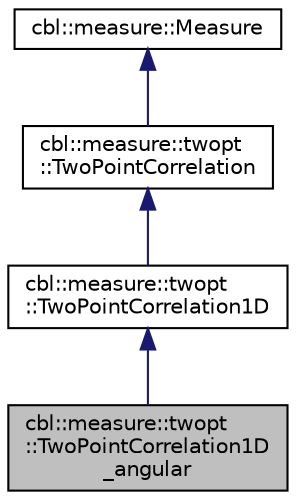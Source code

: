 digraph "cbl::measure::twopt::TwoPointCorrelation1D_angular"
{
  edge [fontname="Helvetica",fontsize="10",labelfontname="Helvetica",labelfontsize="10"];
  node [fontname="Helvetica",fontsize="10",shape=record];
  Node4 [label="cbl::measure::twopt\l::TwoPointCorrelation1D\l_angular",height=0.2,width=0.4,color="black", fillcolor="grey75", style="filled", fontcolor="black"];
  Node5 -> Node4 [dir="back",color="midnightblue",fontsize="10",style="solid",fontname="Helvetica"];
  Node5 [label="cbl::measure::twopt\l::TwoPointCorrelation1D",height=0.2,width=0.4,color="black", fillcolor="white", style="filled",URL="$d9/d23/classcbl_1_1measure_1_1twopt_1_1TwoPointCorrelation1D.html",tooltip="The class TwoPointCorrelation1D. "];
  Node6 -> Node5 [dir="back",color="midnightblue",fontsize="10",style="solid",fontname="Helvetica"];
  Node6 [label="cbl::measure::twopt\l::TwoPointCorrelation",height=0.2,width=0.4,color="black", fillcolor="white", style="filled",URL="$d6/d07/classcbl_1_1measure_1_1twopt_1_1TwoPointCorrelation.html",tooltip="The class TwoPointCorrelation. "];
  Node7 -> Node6 [dir="back",color="midnightblue",fontsize="10",style="solid",fontname="Helvetica"];
  Node7 [label="cbl::measure::Measure",height=0.2,width=0.4,color="black", fillcolor="white", style="filled",URL="$db/d0a/classcbl_1_1measure_1_1Measure.html",tooltip="The class Measure. "];
}
